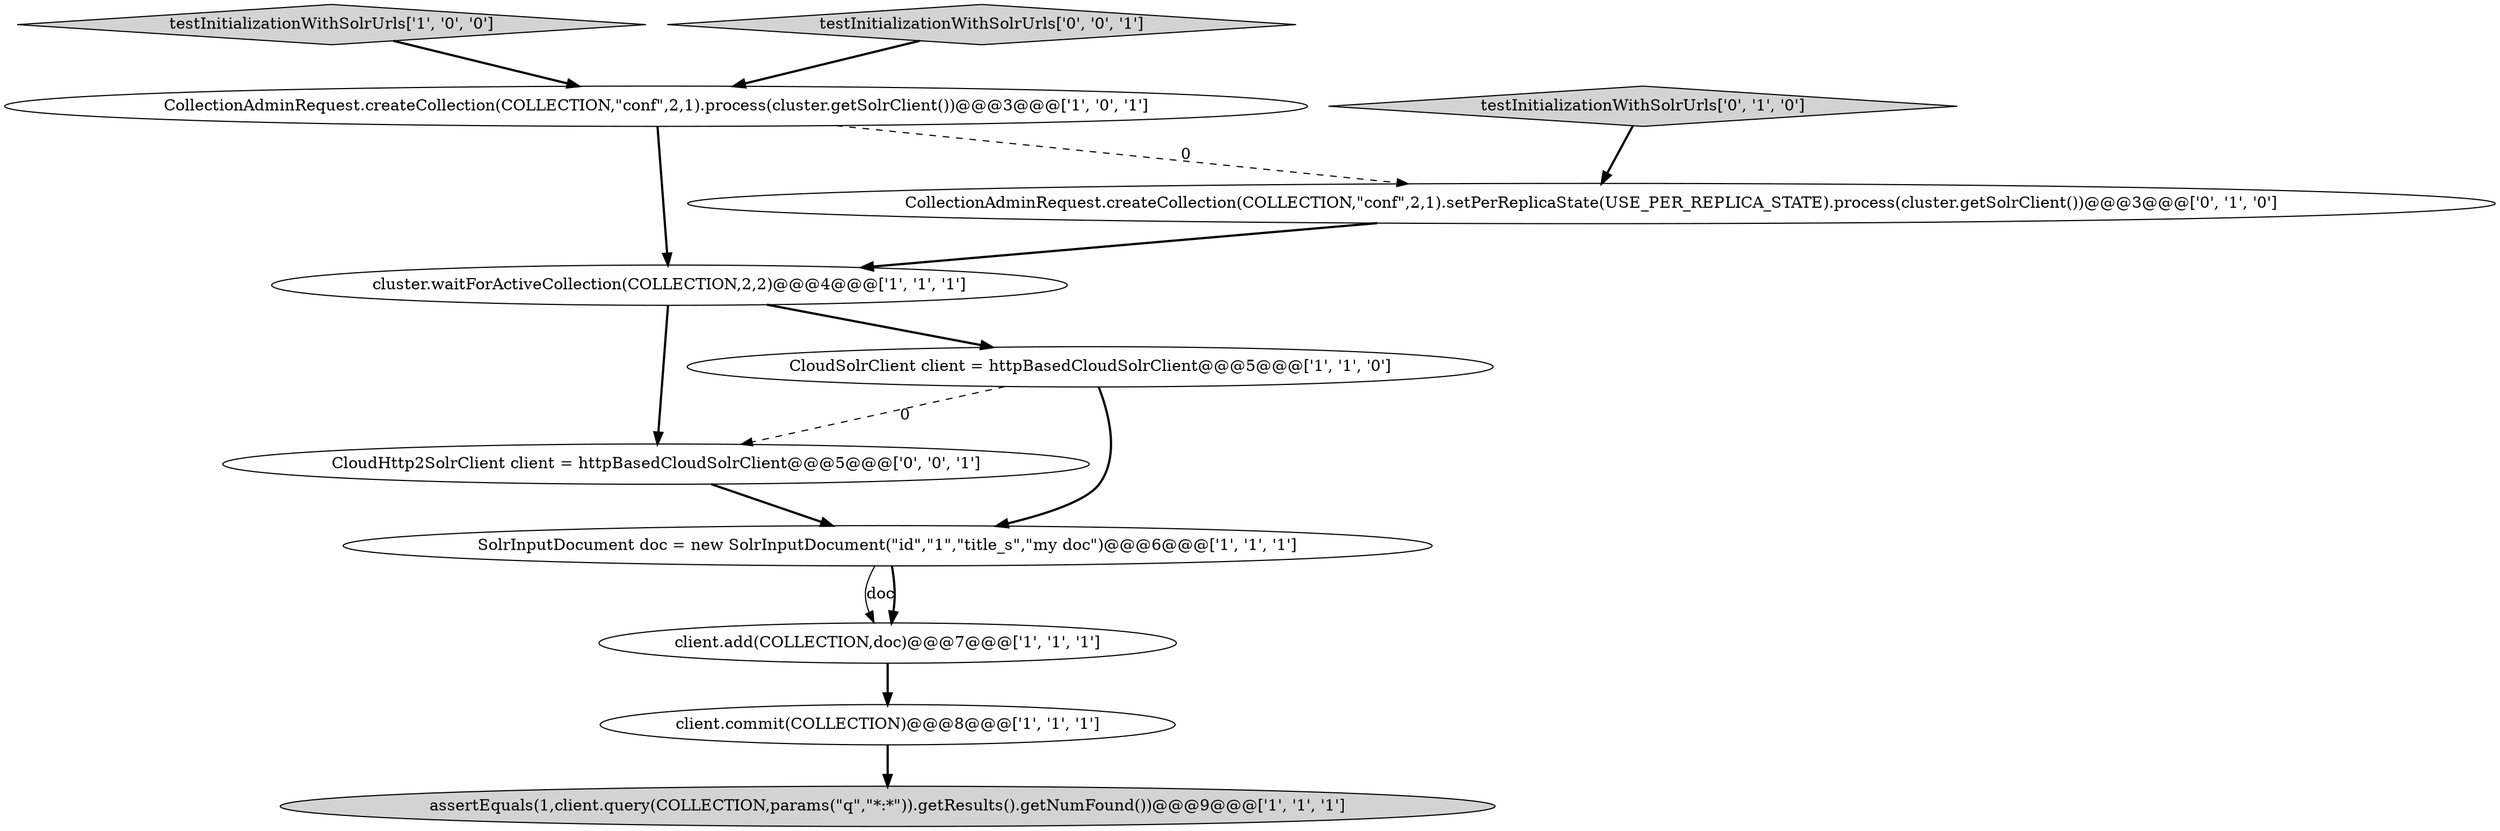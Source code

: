 digraph {
11 [style = filled, label = "CloudHttp2SolrClient client = httpBasedCloudSolrClient@@@5@@@['0', '0', '1']", fillcolor = white, shape = ellipse image = "AAA0AAABBB3BBB"];
1 [style = filled, label = "SolrInputDocument doc = new SolrInputDocument(\"id\",\"1\",\"title_s\",\"my doc\")@@@6@@@['1', '1', '1']", fillcolor = white, shape = ellipse image = "AAA0AAABBB1BBB"];
5 [style = filled, label = "CloudSolrClient client = httpBasedCloudSolrClient@@@5@@@['1', '1', '0']", fillcolor = white, shape = ellipse image = "AAA0AAABBB1BBB"];
4 [style = filled, label = "client.add(COLLECTION,doc)@@@7@@@['1', '1', '1']", fillcolor = white, shape = ellipse image = "AAA0AAABBB1BBB"];
3 [style = filled, label = "testInitializationWithSolrUrls['1', '0', '0']", fillcolor = lightgray, shape = diamond image = "AAA0AAABBB1BBB"];
7 [style = filled, label = "cluster.waitForActiveCollection(COLLECTION,2,2)@@@4@@@['1', '1', '1']", fillcolor = white, shape = ellipse image = "AAA0AAABBB1BBB"];
9 [style = filled, label = "CollectionAdminRequest.createCollection(COLLECTION,\"conf\",2,1).setPerReplicaState(USE_PER_REPLICA_STATE).process(cluster.getSolrClient())@@@3@@@['0', '1', '0']", fillcolor = white, shape = ellipse image = "AAA1AAABBB2BBB"];
10 [style = filled, label = "testInitializationWithSolrUrls['0', '0', '1']", fillcolor = lightgray, shape = diamond image = "AAA0AAABBB3BBB"];
2 [style = filled, label = "CollectionAdminRequest.createCollection(COLLECTION,\"conf\",2,1).process(cluster.getSolrClient())@@@3@@@['1', '0', '1']", fillcolor = white, shape = ellipse image = "AAA0AAABBB1BBB"];
8 [style = filled, label = "testInitializationWithSolrUrls['0', '1', '0']", fillcolor = lightgray, shape = diamond image = "AAA0AAABBB2BBB"];
0 [style = filled, label = "assertEquals(1,client.query(COLLECTION,params(\"q\",\"*:*\")).getResults().getNumFound())@@@9@@@['1', '1', '1']", fillcolor = lightgray, shape = ellipse image = "AAA0AAABBB1BBB"];
6 [style = filled, label = "client.commit(COLLECTION)@@@8@@@['1', '1', '1']", fillcolor = white, shape = ellipse image = "AAA0AAABBB1BBB"];
7->5 [style = bold, label=""];
6->0 [style = bold, label=""];
4->6 [style = bold, label=""];
2->9 [style = dashed, label="0"];
11->1 [style = bold, label=""];
8->9 [style = bold, label=""];
10->2 [style = bold, label=""];
1->4 [style = solid, label="doc"];
7->11 [style = bold, label=""];
3->2 [style = bold, label=""];
2->7 [style = bold, label=""];
5->11 [style = dashed, label="0"];
9->7 [style = bold, label=""];
1->4 [style = bold, label=""];
5->1 [style = bold, label=""];
}
